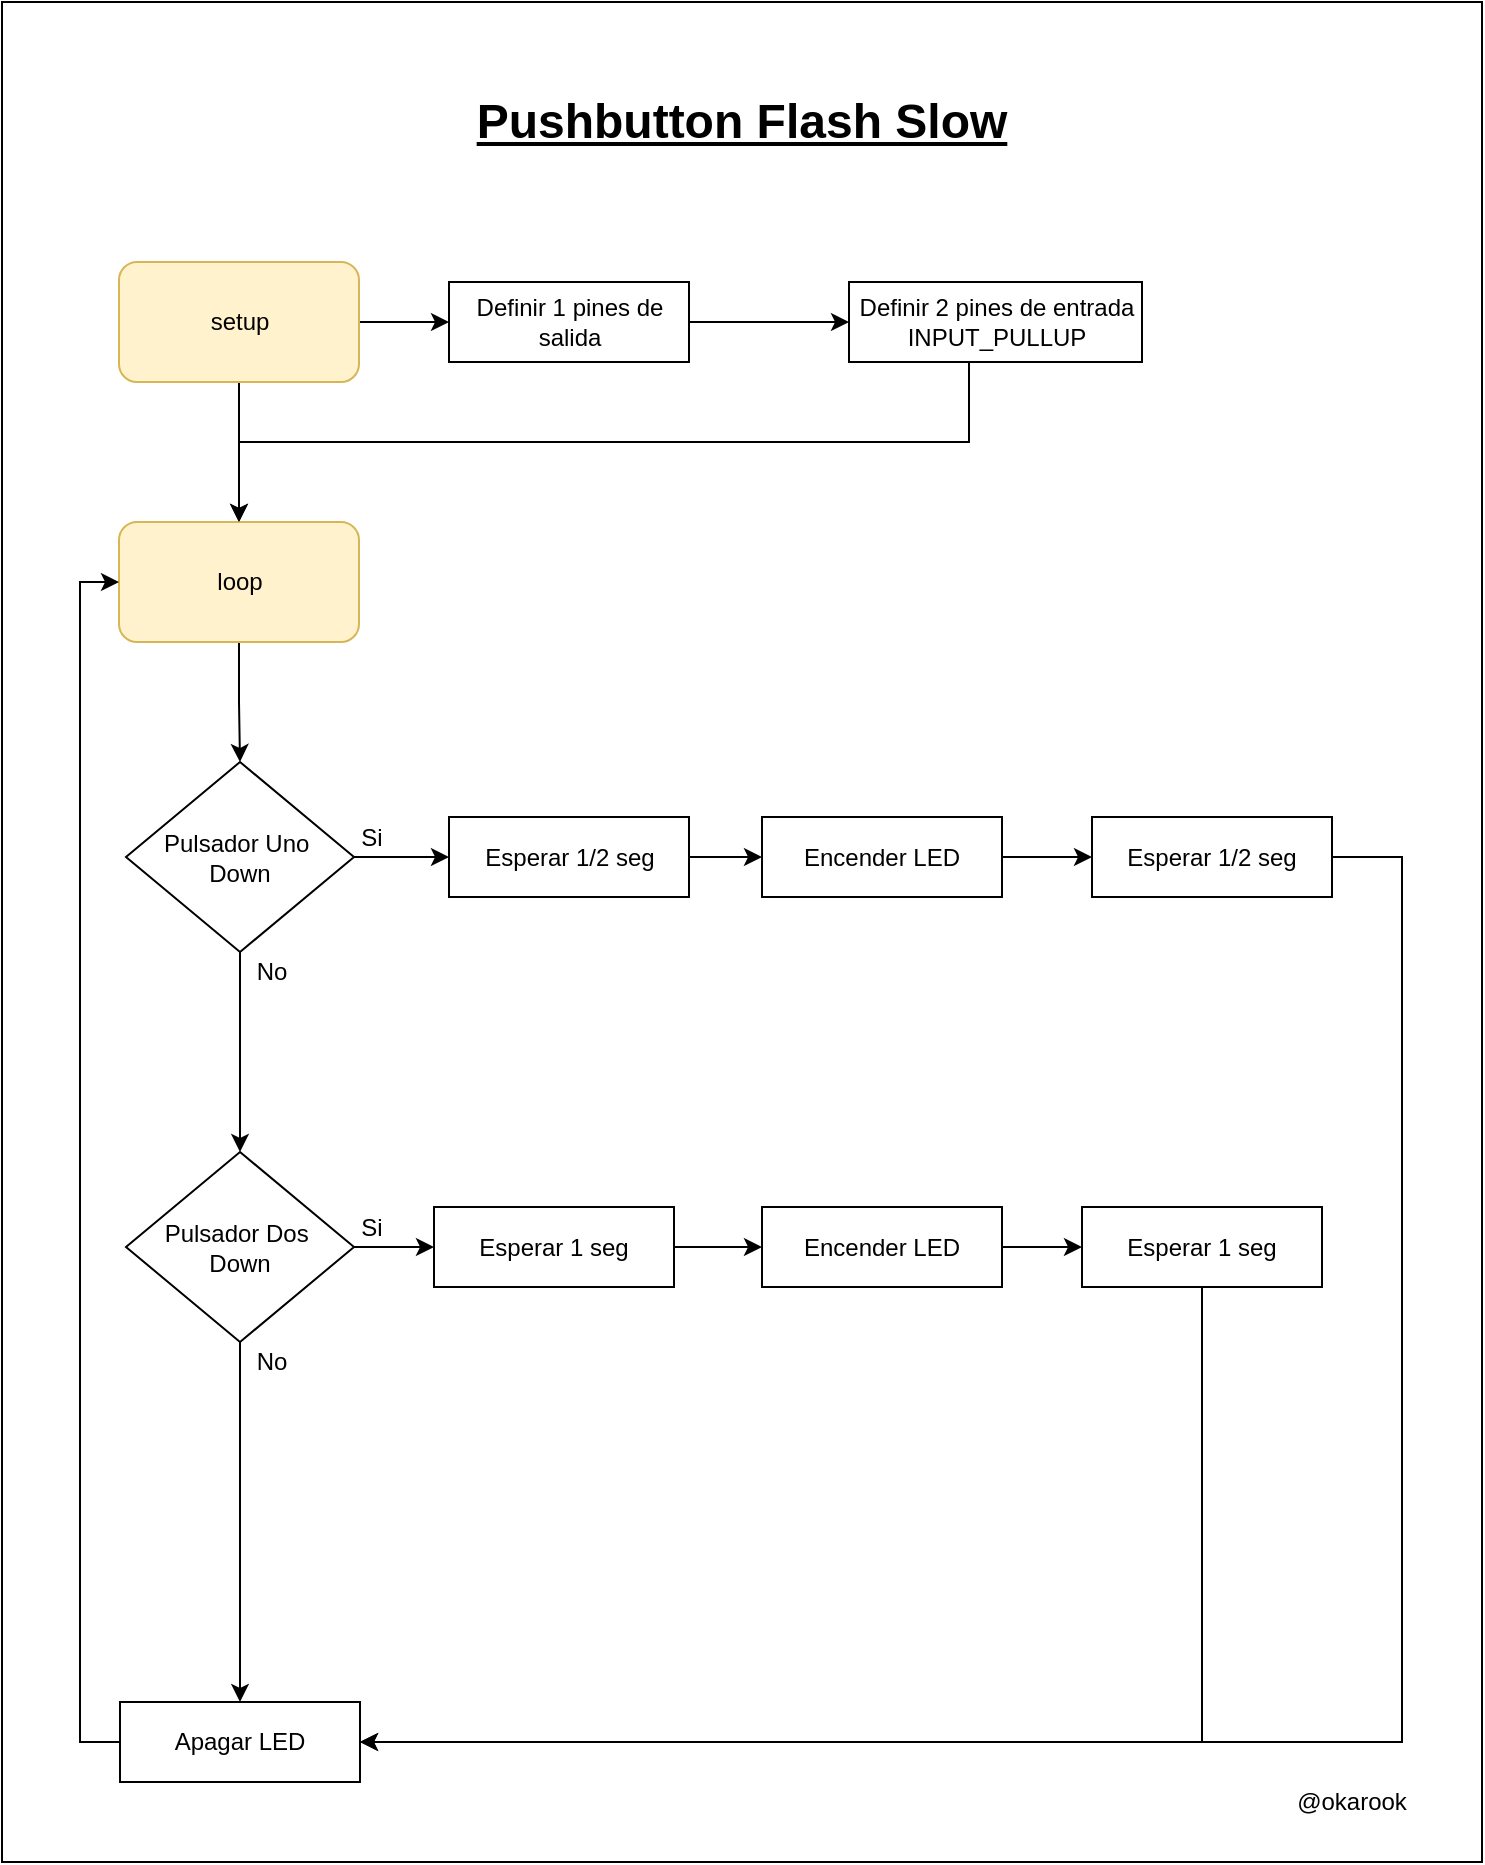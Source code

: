<mxfile version="13.1.3">
    <diagram id="Qwb1rF_dMpi1wpGuuUVu" name="Semaforo-Simple">
        <mxGraphModel dx="866" dy="860" grid="1" gridSize="10" guides="1" tooltips="1" connect="1" arrows="1" fold="1" page="1" pageScale="1" pageWidth="850" pageHeight="1100" math="0" shadow="0">
            <root>
                <mxCell id="0"/>
                <mxCell id="1" parent="0"/>
                <mxCell id="3" value="" style="rounded=0;whiteSpace=wrap;html=1;" parent="1" vertex="1">
                    <mxGeometry x="55" y="40" width="740" height="930" as="geometry"/>
                </mxCell>
                <mxCell id="G4ZIIX9ekKNboTHv59yJ-3" style="edgeStyle=orthogonalEdgeStyle;rounded=0;orthogonalLoop=1;jettySize=auto;html=1;" parent="1" source="G4ZIIX9ekKNboTHv59yJ-1" target="G4ZIIX9ekKNboTHv59yJ-4" edge="1">
                    <mxGeometry relative="1" as="geometry">
                        <mxPoint x="173.5" y="270" as="targetPoint"/>
                    </mxGeometry>
                </mxCell>
                <mxCell id="G4ZIIX9ekKNboTHv59yJ-8" style="edgeStyle=orthogonalEdgeStyle;rounded=0;orthogonalLoop=1;jettySize=auto;html=1;entryX=0.5;entryY=0;entryDx=0;entryDy=0;" parent="1" source="G4ZIIX9ekKNboTHv59yJ-1" target="G4ZIIX9ekKNboTHv59yJ-2" edge="1">
                    <mxGeometry relative="1" as="geometry"/>
                </mxCell>
                <mxCell id="G4ZIIX9ekKNboTHv59yJ-1" value="&lt;font color=&quot;#030303&quot;&gt;setup&lt;/font&gt;" style="rounded=1;whiteSpace=wrap;html=1;fillColor=#fff2cc;strokeColor=#d6b656;" parent="1" vertex="1">
                    <mxGeometry x="113.5" y="170" width="120" height="60" as="geometry"/>
                </mxCell>
                <mxCell id="G4ZIIX9ekKNboTHv59yJ-9" style="edgeStyle=orthogonalEdgeStyle;rounded=0;orthogonalLoop=1;jettySize=auto;html=1;entryX=0.5;entryY=0;entryDx=0;entryDy=0;" parent="1" source="G4ZIIX9ekKNboTHv59yJ-2" target="49" edge="1">
                    <mxGeometry relative="1" as="geometry">
                        <mxPoint x="173.5" y="430" as="targetPoint"/>
                    </mxGeometry>
                </mxCell>
                <mxCell id="G4ZIIX9ekKNboTHv59yJ-2" value="&lt;span style=&quot;background-color: rgb(255 , 242 , 204)&quot;&gt;&lt;font color=&quot;#030303&quot;&gt;loop&lt;/font&gt;&lt;/span&gt;" style="rounded=1;whiteSpace=wrap;html=1;fillColor=#fff2cc;strokeColor=#d6b656;" parent="1" vertex="1">
                    <mxGeometry x="113.5" y="300" width="120" height="60" as="geometry"/>
                </mxCell>
                <mxCell id="G4ZIIX9ekKNboTHv59yJ-5" style="edgeStyle=orthogonalEdgeStyle;rounded=0;orthogonalLoop=1;jettySize=auto;html=1;entryX=0.5;entryY=0;entryDx=0;entryDy=0;exitX=0.5;exitY=1;exitDx=0;exitDy=0;" parent="1" source="7" target="G4ZIIX9ekKNboTHv59yJ-2" edge="1">
                    <mxGeometry relative="1" as="geometry">
                        <mxPoint x="503.5" y="220" as="sourcePoint"/>
                        <Array as="points">
                            <mxPoint x="538.5" y="260"/>
                            <mxPoint x="173.5" y="260"/>
                        </Array>
                    </mxGeometry>
                </mxCell>
                <mxCell id="8" value="" style="edgeStyle=orthogonalEdgeStyle;rounded=0;orthogonalLoop=1;jettySize=auto;html=1;" parent="1" source="G4ZIIX9ekKNboTHv59yJ-4" target="7" edge="1">
                    <mxGeometry relative="1" as="geometry"/>
                </mxCell>
                <mxCell id="G4ZIIX9ekKNboTHv59yJ-4" value="Definir 1 pines de salida" style="rounded=0;whiteSpace=wrap;html=1;" parent="1" vertex="1">
                    <mxGeometry x="278.5" y="180" width="120" height="40" as="geometry"/>
                </mxCell>
                <mxCell id="7" value="Definir 2 pines de entrada INPUT_PULLUP" style="rounded=0;whiteSpace=wrap;html=1;" parent="1" vertex="1">
                    <mxGeometry x="478.5" y="180" width="146.5" height="40" as="geometry"/>
                </mxCell>
                <mxCell id="G4ZIIX9ekKNboTHv59yJ-12" value="" style="edgeStyle=orthogonalEdgeStyle;rounded=0;orthogonalLoop=1;jettySize=auto;html=1;" parent="1" edge="1">
                    <mxGeometry relative="1" as="geometry">
                        <mxPoint x="298.5" y="440" as="sourcePoint"/>
                    </mxGeometry>
                </mxCell>
                <mxCell id="20" value="Encender LED" style="whiteSpace=wrap;html=1;rounded=0;" parent="1" vertex="1">
                    <mxGeometry x="435" y="447.5" width="120" height="40" as="geometry"/>
                </mxCell>
                <mxCell id="2" value="&lt;span style=&quot;font-size: 24px&quot;&gt;&lt;b&gt;&lt;u&gt;Pushbutton Flash Slow&lt;/u&gt;&lt;/b&gt;&lt;/span&gt;" style="text;html=1;strokeColor=none;fillColor=none;align=center;verticalAlign=middle;whiteSpace=wrap;rounded=0;" parent="1" vertex="1">
                    <mxGeometry x="290" y="90" width="270" height="20" as="geometry"/>
                </mxCell>
                <mxCell id="6" value="@okarook" style="text;html=1;strokeColor=none;fillColor=none;align=center;verticalAlign=middle;whiteSpace=wrap;rounded=0;" parent="1" vertex="1">
                    <mxGeometry x="705" y="930" width="50" height="20" as="geometry"/>
                </mxCell>
                <mxCell id="64" style="edgeStyle=orthogonalEdgeStyle;rounded=0;orthogonalLoop=1;jettySize=auto;html=1;" parent="1" source="100" target="20" edge="1">
                    <mxGeometry relative="1" as="geometry">
                        <mxPoint x="295" y="468" as="targetPoint"/>
                    </mxGeometry>
                </mxCell>
                <mxCell id="86" style="edgeStyle=orthogonalEdgeStyle;rounded=0;orthogonalLoop=1;jettySize=auto;html=1;entryX=0.5;entryY=0;entryDx=0;entryDy=0;" parent="1" source="49" target="74" edge="1">
                    <mxGeometry relative="1" as="geometry"/>
                </mxCell>
                <mxCell id="49" value="Pulsador Uno&amp;nbsp;&lt;br&gt;Down" style="rhombus;whiteSpace=wrap;html=1;" parent="1" vertex="1">
                    <mxGeometry x="117" y="420" width="114" height="95" as="geometry"/>
                </mxCell>
                <mxCell id="51" value="Si" style="text;html=1;strokeColor=none;fillColor=none;align=center;verticalAlign=middle;whiteSpace=wrap;rounded=0;" parent="1" vertex="1">
                    <mxGeometry x="220" y="447.5" width="40" height="20" as="geometry"/>
                </mxCell>
                <mxCell id="52" value="No" style="text;html=1;strokeColor=none;fillColor=none;align=center;verticalAlign=middle;whiteSpace=wrap;rounded=0;" parent="1" vertex="1">
                    <mxGeometry x="170" y="515" width="40" height="20" as="geometry"/>
                </mxCell>
                <mxCell id="65" style="edgeStyle=orthogonalEdgeStyle;rounded=0;orthogonalLoop=1;jettySize=auto;html=1;entryX=0;entryY=0.5;entryDx=0;entryDy=0;exitX=1;exitY=0.5;exitDx=0;exitDy=0;" parent="1" source="20" target="93" edge="1">
                    <mxGeometry relative="1" as="geometry">
                        <mxPoint x="475" y="468" as="sourcePoint"/>
                        <mxPoint x="467" y="467.5" as="targetPoint"/>
                    </mxGeometry>
                </mxCell>
                <mxCell id="96" style="edgeStyle=orthogonalEdgeStyle;rounded=0;orthogonalLoop=1;jettySize=auto;html=1;entryX=0;entryY=0.5;entryDx=0;entryDy=0;" parent="1" source="74" target="99" edge="1">
                    <mxGeometry relative="1" as="geometry"/>
                </mxCell>
                <mxCell id="106" style="edgeStyle=orthogonalEdgeStyle;rounded=0;orthogonalLoop=1;jettySize=auto;html=1;entryX=0.5;entryY=0;entryDx=0;entryDy=0;" parent="1" source="74" target="104" edge="1">
                    <mxGeometry relative="1" as="geometry"/>
                </mxCell>
                <mxCell id="74" value="Pulsador Dos&amp;nbsp;&lt;br&gt;Down" style="rhombus;whiteSpace=wrap;html=1;" parent="1" vertex="1">
                    <mxGeometry x="117" y="615" width="114" height="95" as="geometry"/>
                </mxCell>
                <mxCell id="75" value="Si" style="text;html=1;strokeColor=none;fillColor=none;align=center;verticalAlign=middle;whiteSpace=wrap;rounded=0;" parent="1" vertex="1">
                    <mxGeometry x="220" y="642.5" width="40" height="20" as="geometry"/>
                </mxCell>
                <mxCell id="76" value="No" style="text;html=1;strokeColor=none;fillColor=none;align=center;verticalAlign=middle;whiteSpace=wrap;rounded=0;" parent="1" vertex="1">
                    <mxGeometry x="170" y="710" width="40" height="20" as="geometry"/>
                </mxCell>
                <mxCell id="108" style="edgeStyle=orthogonalEdgeStyle;rounded=0;orthogonalLoop=1;jettySize=auto;html=1;entryX=1;entryY=0.5;entryDx=0;entryDy=0;" parent="1" source="93" target="104" edge="1">
                    <mxGeometry relative="1" as="geometry">
                        <Array as="points">
                            <mxPoint x="755" y="468"/>
                            <mxPoint x="755" y="910"/>
                        </Array>
                    </mxGeometry>
                </mxCell>
                <mxCell id="93" value="Esperar 1/2 seg" style="whiteSpace=wrap;html=1;rounded=0;" parent="1" vertex="1">
                    <mxGeometry x="600" y="447.5" width="120" height="40" as="geometry"/>
                </mxCell>
                <mxCell id="97" style="edgeStyle=orthogonalEdgeStyle;rounded=0;orthogonalLoop=1;jettySize=auto;html=1;entryX=0;entryY=0.5;entryDx=0;entryDy=0;" parent="1" source="94" target="95" edge="1">
                    <mxGeometry relative="1" as="geometry"/>
                </mxCell>
                <mxCell id="94" value="Encender LED" style="whiteSpace=wrap;html=1;rounded=0;" parent="1" vertex="1">
                    <mxGeometry x="435" y="642.5" width="120" height="40" as="geometry"/>
                </mxCell>
                <mxCell id="109" style="edgeStyle=orthogonalEdgeStyle;rounded=0;orthogonalLoop=1;jettySize=auto;html=1;entryX=1;entryY=0.5;entryDx=0;entryDy=0;" parent="1" source="95" target="104" edge="1">
                    <mxGeometry relative="1" as="geometry">
                        <Array as="points">
                            <mxPoint x="655" y="910"/>
                        </Array>
                    </mxGeometry>
                </mxCell>
                <mxCell id="95" value="Esperar 1 seg" style="whiteSpace=wrap;html=1;rounded=0;" parent="1" vertex="1">
                    <mxGeometry x="595" y="642.5" width="120" height="40" as="geometry"/>
                </mxCell>
                <mxCell id="103" style="edgeStyle=orthogonalEdgeStyle;rounded=0;orthogonalLoop=1;jettySize=auto;html=1;entryX=0;entryY=0.5;entryDx=0;entryDy=0;" parent="1" source="99" target="94" edge="1">
                    <mxGeometry relative="1" as="geometry"/>
                </mxCell>
                <mxCell id="99" value="Esperar 1 seg" style="whiteSpace=wrap;html=1;rounded=0;" parent="1" vertex="1">
                    <mxGeometry x="271" y="642.5" width="120" height="40" as="geometry"/>
                </mxCell>
                <mxCell id="100" value="Esperar 1/2 seg" style="whiteSpace=wrap;html=1;rounded=0;" parent="1" vertex="1">
                    <mxGeometry x="278.5" y="447.5" width="120" height="40" as="geometry"/>
                </mxCell>
                <mxCell id="102" style="edgeStyle=orthogonalEdgeStyle;rounded=0;orthogonalLoop=1;jettySize=auto;html=1;" parent="1" source="49" target="100" edge="1">
                    <mxGeometry relative="1" as="geometry">
                        <mxPoint x="435" y="467.5" as="targetPoint"/>
                        <mxPoint x="231" y="467.5" as="sourcePoint"/>
                    </mxGeometry>
                </mxCell>
                <mxCell id="107" style="edgeStyle=orthogonalEdgeStyle;rounded=0;orthogonalLoop=1;jettySize=auto;html=1;entryX=0;entryY=0.5;entryDx=0;entryDy=0;" parent="1" source="104" target="G4ZIIX9ekKNboTHv59yJ-2" edge="1">
                    <mxGeometry relative="1" as="geometry">
                        <Array as="points">
                            <mxPoint x="94" y="910"/>
                            <mxPoint x="94" y="330"/>
                        </Array>
                    </mxGeometry>
                </mxCell>
                <mxCell id="104" value="Apagar LED" style="whiteSpace=wrap;html=1;rounded=0;" parent="1" vertex="1">
                    <mxGeometry x="114" y="890" width="120" height="40" as="geometry"/>
                </mxCell>
            </root>
        </mxGraphModel>
    </diagram>
</mxfile>
